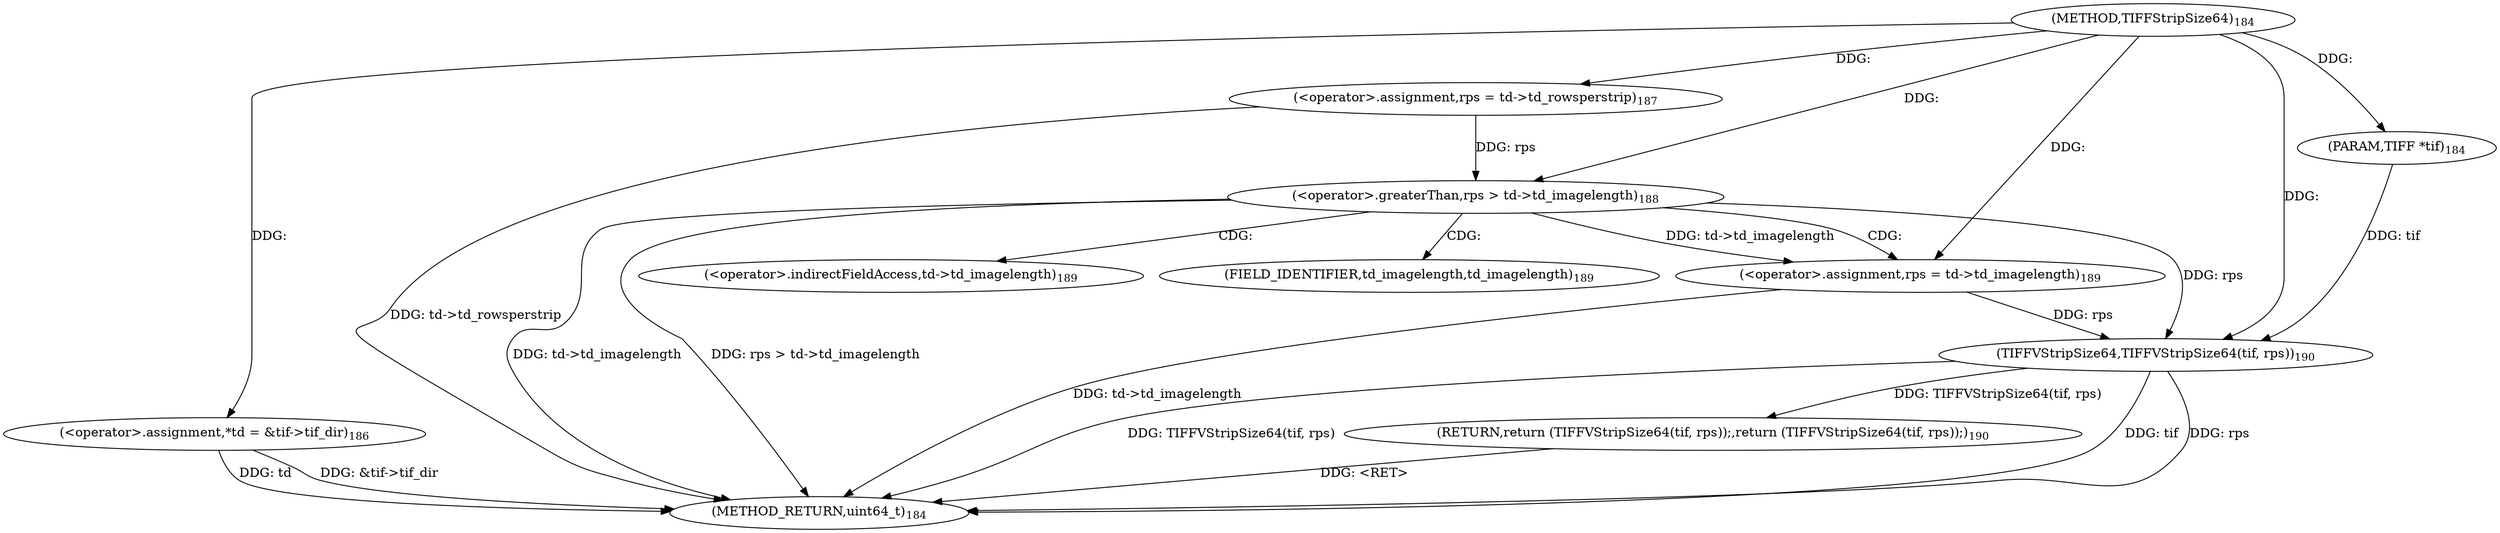 digraph "TIFFStripSize64" {  
"11317" [label = <(METHOD,TIFFStripSize64)<SUB>184</SUB>> ]
"11349" [label = <(METHOD_RETURN,uint64_t)<SUB>184</SUB>> ]
"11318" [label = <(PARAM,TIFF *tif)<SUB>184</SUB>> ]
"11321" [label = <(&lt;operator&gt;.assignment,*td = &amp;tif-&gt;tif_dir)<SUB>186</SUB>> ]
"11328" [label = <(&lt;operator&gt;.assignment,rps = td-&gt;td_rowsperstrip)<SUB>187</SUB>> ]
"11345" [label = <(RETURN,return (TIFFVStripSize64(tif, rps));,return (TIFFVStripSize64(tif, rps));)<SUB>190</SUB>> ]
"11334" [label = <(&lt;operator&gt;.greaterThan,rps &gt; td-&gt;td_imagelength)<SUB>188</SUB>> ]
"11346" [label = <(TIFFVStripSize64,TIFFVStripSize64(tif, rps))<SUB>190</SUB>> ]
"11340" [label = <(&lt;operator&gt;.assignment,rps = td-&gt;td_imagelength)<SUB>189</SUB>> ]
"11342" [label = <(&lt;operator&gt;.indirectFieldAccess,td-&gt;td_imagelength)<SUB>189</SUB>> ]
"11344" [label = <(FIELD_IDENTIFIER,td_imagelength,td_imagelength)<SUB>189</SUB>> ]
  "11345" -> "11349"  [ label = "DDG: &lt;RET&gt;"] 
  "11321" -> "11349"  [ label = "DDG: td"] 
  "11321" -> "11349"  [ label = "DDG: &amp;tif-&gt;tif_dir"] 
  "11328" -> "11349"  [ label = "DDG: td-&gt;td_rowsperstrip"] 
  "11334" -> "11349"  [ label = "DDG: td-&gt;td_imagelength"] 
  "11334" -> "11349"  [ label = "DDG: rps &gt; td-&gt;td_imagelength"] 
  "11340" -> "11349"  [ label = "DDG: td-&gt;td_imagelength"] 
  "11346" -> "11349"  [ label = "DDG: tif"] 
  "11346" -> "11349"  [ label = "DDG: rps"] 
  "11346" -> "11349"  [ label = "DDG: TIFFVStripSize64(tif, rps)"] 
  "11317" -> "11318"  [ label = "DDG: "] 
  "11346" -> "11345"  [ label = "DDG: TIFFVStripSize64(tif, rps)"] 
  "11317" -> "11321"  [ label = "DDG: "] 
  "11317" -> "11328"  [ label = "DDG: "] 
  "11328" -> "11334"  [ label = "DDG: rps"] 
  "11317" -> "11334"  [ label = "DDG: "] 
  "11334" -> "11340"  [ label = "DDG: td-&gt;td_imagelength"] 
  "11318" -> "11346"  [ label = "DDG: tif"] 
  "11317" -> "11346"  [ label = "DDG: "] 
  "11334" -> "11346"  [ label = "DDG: rps"] 
  "11340" -> "11346"  [ label = "DDG: rps"] 
  "11317" -> "11340"  [ label = "DDG: "] 
  "11334" -> "11342"  [ label = "CDG: "] 
  "11334" -> "11344"  [ label = "CDG: "] 
  "11334" -> "11340"  [ label = "CDG: "] 
}

